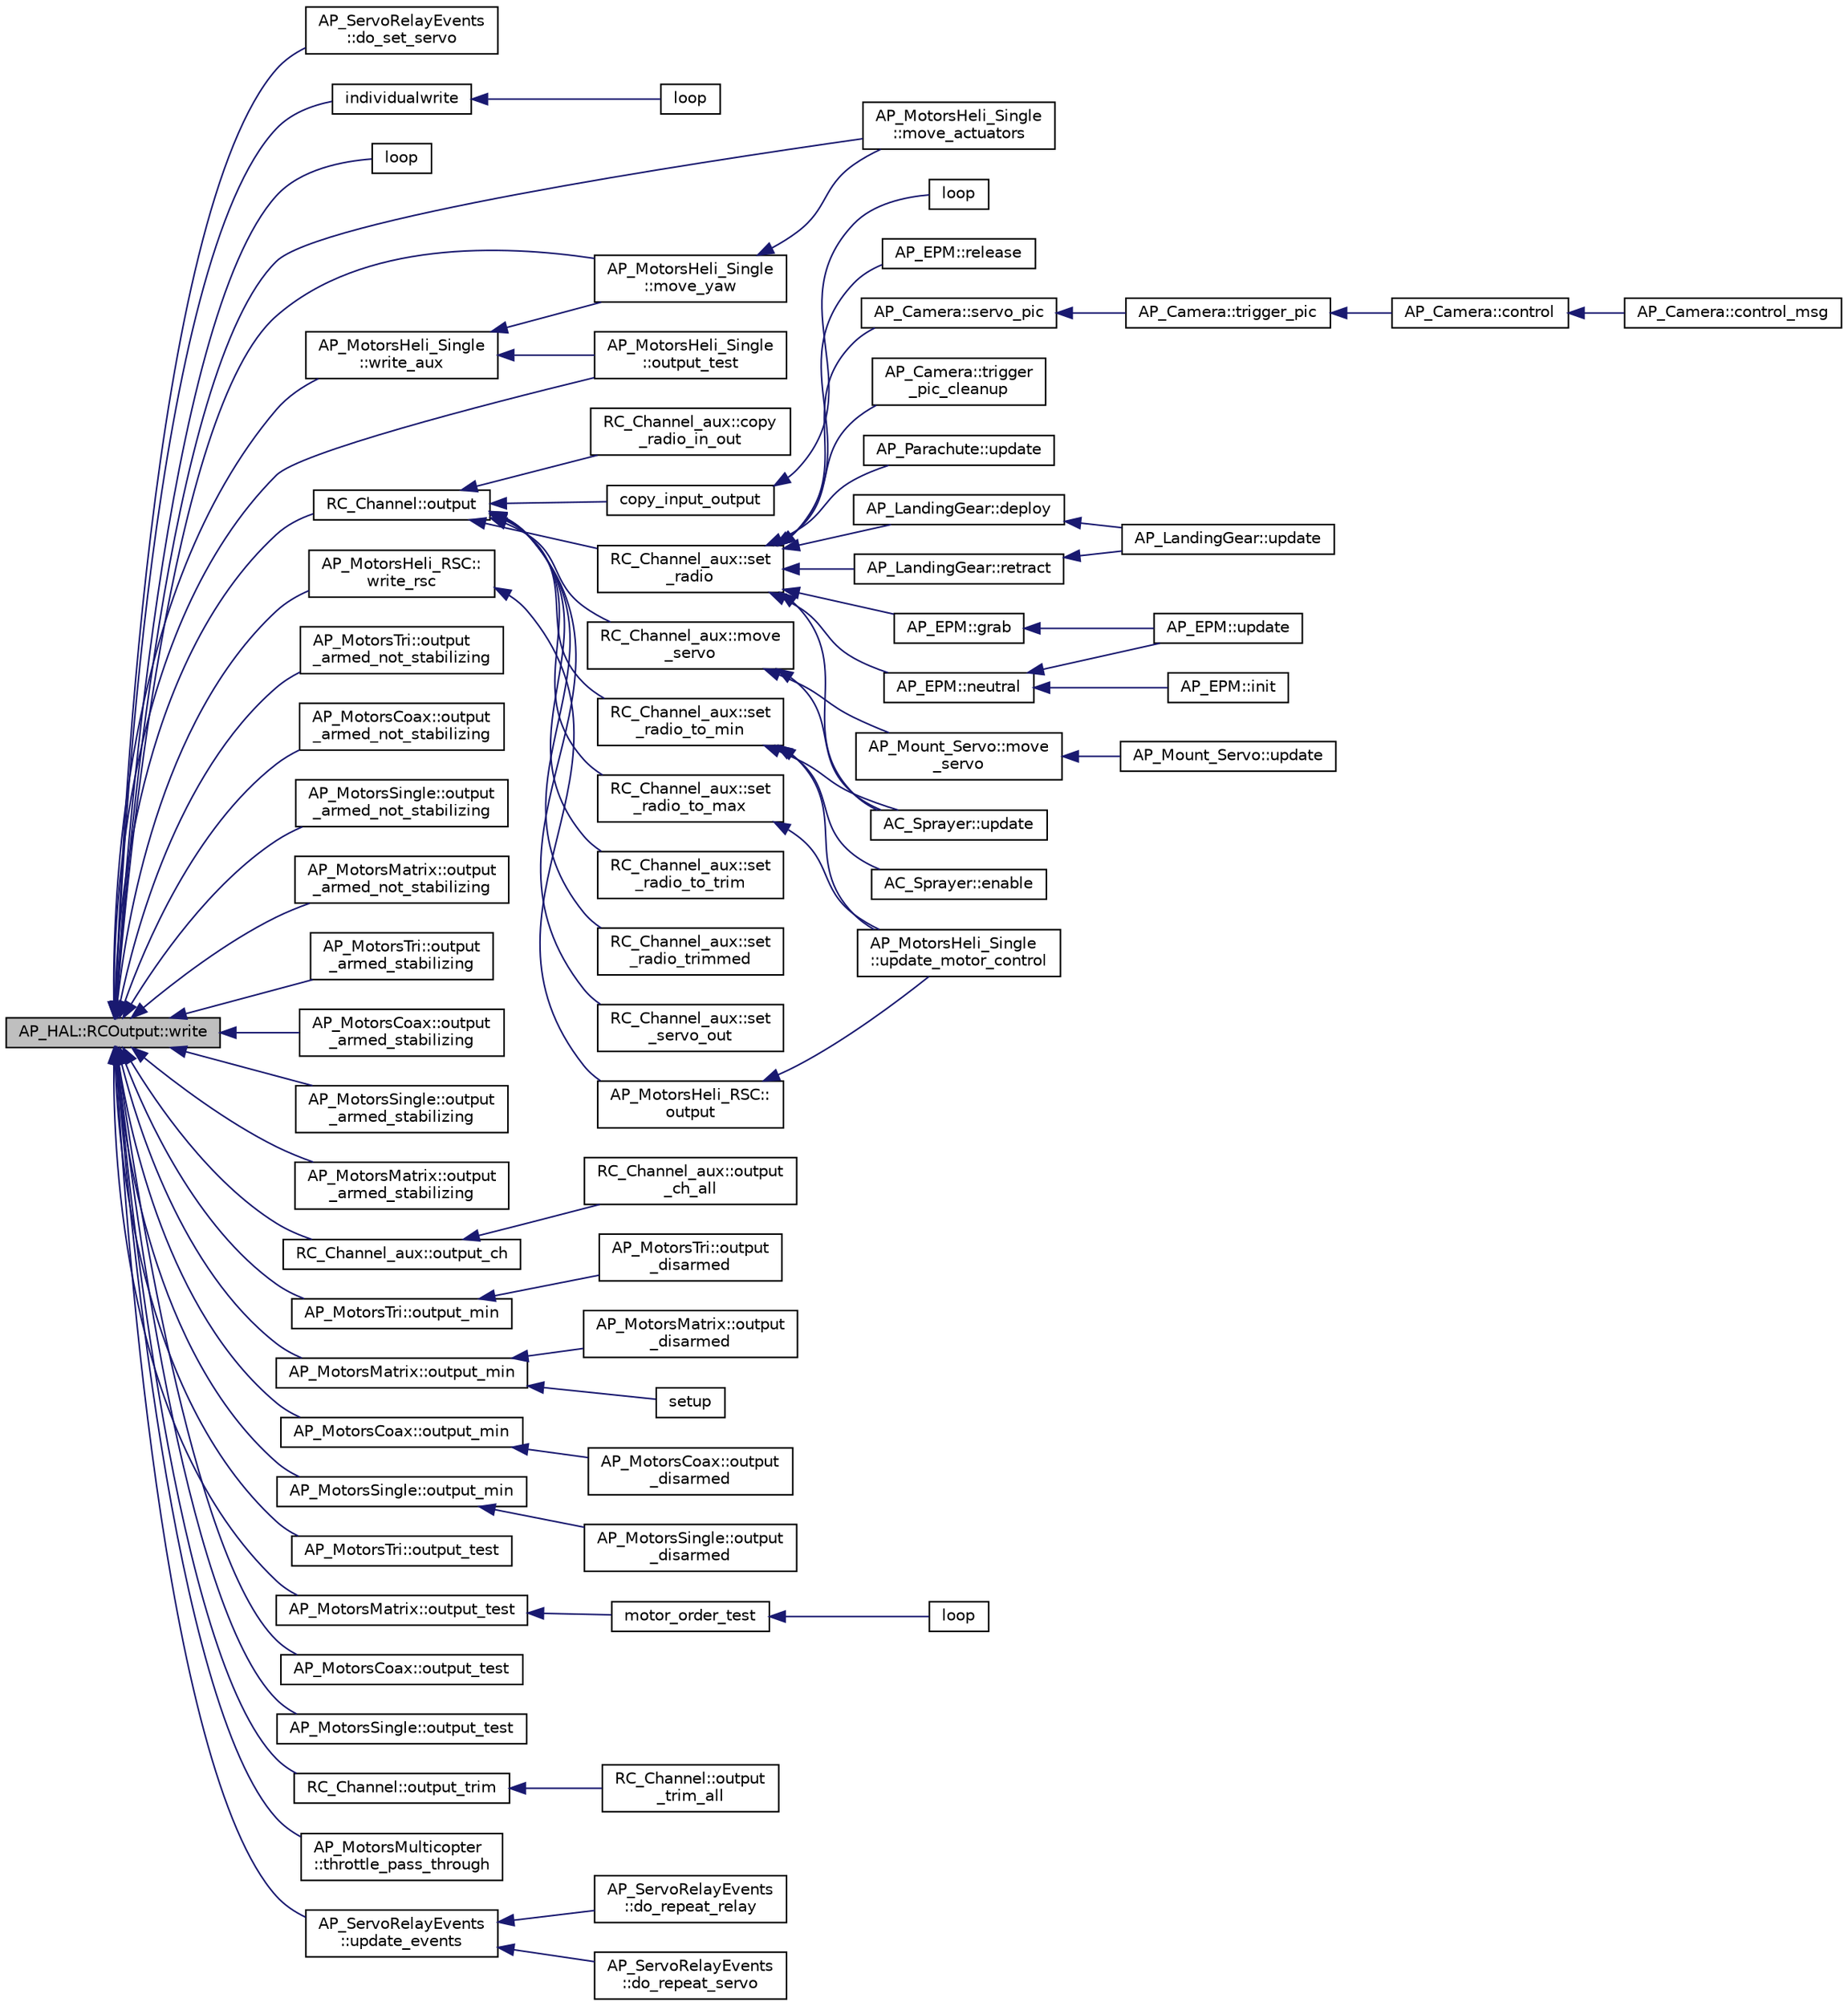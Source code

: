digraph "AP_HAL::RCOutput::write"
{
 // INTERACTIVE_SVG=YES
  edge [fontname="Helvetica",fontsize="10",labelfontname="Helvetica",labelfontsize="10"];
  node [fontname="Helvetica",fontsize="10",shape=record];
  rankdir="LR";
  Node1 [label="AP_HAL::RCOutput::write",height=0.2,width=0.4,color="black", fillcolor="grey75", style="filled", fontcolor="black"];
  Node1 -> Node2 [dir="back",color="midnightblue",fontsize="10",style="solid",fontname="Helvetica"];
  Node2 [label="AP_ServoRelayEvents\l::do_set_servo",height=0.2,width=0.4,color="black", fillcolor="white", style="filled",URL="$classAP__ServoRelayEvents.html#a63d023c477bc71945a612d35c2242950"];
  Node1 -> Node3 [dir="back",color="midnightblue",fontsize="10",style="solid",fontname="Helvetica"];
  Node3 [label="individualwrite",height=0.2,width=0.4,color="black", fillcolor="white", style="filled",URL="$RCPassthroughTest_8cpp.html#a2481c363da45c620417e31f03cbf0b8d"];
  Node3 -> Node4 [dir="back",color="midnightblue",fontsize="10",style="solid",fontname="Helvetica"];
  Node4 [label="loop",height=0.2,width=0.4,color="black", fillcolor="white", style="filled",URL="$RCPassthroughTest_8cpp.html#a0b33edabd7f1c4e4a0bf32c67269be2f"];
  Node1 -> Node5 [dir="back",color="midnightblue",fontsize="10",style="solid",fontname="Helvetica"];
  Node5 [label="loop",height=0.2,width=0.4,color="black", fillcolor="white", style="filled",URL="$RCInputToRCOutput_8cpp.html#a0b33edabd7f1c4e4a0bf32c67269be2f"];
  Node1 -> Node6 [dir="back",color="midnightblue",fontsize="10",style="solid",fontname="Helvetica"];
  Node6 [label="AP_MotorsHeli_Single\l::move_actuators",height=0.2,width=0.4,color="black", fillcolor="white", style="filled",URL="$classAP__MotorsHeli__Single.html#a3a4a10608b35b90625b30a8f86aa6aa3"];
  Node1 -> Node7 [dir="back",color="midnightblue",fontsize="10",style="solid",fontname="Helvetica"];
  Node7 [label="AP_MotorsHeli_Single\l::move_yaw",height=0.2,width=0.4,color="black", fillcolor="white", style="filled",URL="$classAP__MotorsHeli__Single.html#a4cb7c26c9dbb690faeff139229302c9b"];
  Node7 -> Node6 [dir="back",color="midnightblue",fontsize="10",style="solid",fontname="Helvetica"];
  Node1 -> Node8 [dir="back",color="midnightblue",fontsize="10",style="solid",fontname="Helvetica"];
  Node8 [label="RC_Channel::output",height=0.2,width=0.4,color="black", fillcolor="white", style="filled",URL="$classRC__Channel.html#aabaff8233192d5f2a20e2207914ca3e3"];
  Node8 -> Node9 [dir="back",color="midnightblue",fontsize="10",style="solid",fontname="Helvetica"];
  Node9 [label="copy_input_output",height=0.2,width=0.4,color="black", fillcolor="white", style="filled",URL="$examples_2RC__Channel_2RC__Channel_8cpp.html#a1bfc35afa72ec1dcc31b3dae2add3e8f"];
  Node9 -> Node10 [dir="back",color="midnightblue",fontsize="10",style="solid",fontname="Helvetica"];
  Node10 [label="loop",height=0.2,width=0.4,color="black", fillcolor="white", style="filled",URL="$examples_2RC__Channel_2RC__Channel_8cpp.html#afe461d27b9c48d5921c00d521181f12f"];
  Node8 -> Node11 [dir="back",color="midnightblue",fontsize="10",style="solid",fontname="Helvetica"];
  Node11 [label="RC_Channel_aux::copy\l_radio_in_out",height=0.2,width=0.4,color="black", fillcolor="white", style="filled",URL="$classRC__Channel__aux.html#ac83fb0c13a25e6f077d47b7feb77c7df"];
  Node8 -> Node12 [dir="back",color="midnightblue",fontsize="10",style="solid",fontname="Helvetica"];
  Node12 [label="RC_Channel_aux::move\l_servo",height=0.2,width=0.4,color="black", fillcolor="white", style="filled",URL="$classRC__Channel__aux.html#a39d6000a07de2819dd8888980f5b6773"];
  Node12 -> Node13 [dir="back",color="midnightblue",fontsize="10",style="solid",fontname="Helvetica"];
  Node13 [label="AP_Mount_Servo::move\l_servo",height=0.2,width=0.4,color="black", fillcolor="white", style="filled",URL="$classAP__Mount__Servo.html#aa03d61822081680668287a8519d658fd",tooltip="move_servo - moves servo with the given id to the specified angle. all angles are in degrees * 10 ..."];
  Node13 -> Node14 [dir="back",color="midnightblue",fontsize="10",style="solid",fontname="Helvetica"];
  Node14 [label="AP_Mount_Servo::update",height=0.2,width=0.4,color="black", fillcolor="white", style="filled",URL="$classAP__Mount__Servo.html#a8f4caa1ed68b0062d25e60c42b333995"];
  Node12 -> Node15 [dir="back",color="midnightblue",fontsize="10",style="solid",fontname="Helvetica"];
  Node15 [label="AC_Sprayer::update",height=0.2,width=0.4,color="black", fillcolor="white", style="filled",URL="$classAC__Sprayer.html#a332a61acb7bfa9b5055a1bf4095e5573",tooltip="update - adjusts servo positions based on speed and requested quantity "];
  Node8 -> Node16 [dir="back",color="midnightblue",fontsize="10",style="solid",fontname="Helvetica"];
  Node16 [label="RC_Channel_aux::set\l_radio",height=0.2,width=0.4,color="black", fillcolor="white", style="filled",URL="$classRC__Channel__aux.html#a8fed980206f9aad4c5435c5193690be7"];
  Node16 -> Node17 [dir="back",color="midnightblue",fontsize="10",style="solid",fontname="Helvetica"];
  Node17 [label="AP_LandingGear::deploy",height=0.2,width=0.4,color="black", fillcolor="white", style="filled",URL="$classAP__LandingGear.html#acd2ea7f300d1985e26256acfd8796ef9",tooltip="deploy - deploy the landing gear "];
  Node17 -> Node18 [dir="back",color="midnightblue",fontsize="10",style="solid",fontname="Helvetica"];
  Node18 [label="AP_LandingGear::update",height=0.2,width=0.4,color="black", fillcolor="white", style="filled",URL="$classAP__LandingGear.html#a15bb52d03b5bf8208eeedfc0c4d99d4b",tooltip="update - should be called at 10hz "];
  Node16 -> Node19 [dir="back",color="midnightblue",fontsize="10",style="solid",fontname="Helvetica"];
  Node19 [label="AP_EPM::grab",height=0.2,width=0.4,color="black", fillcolor="white", style="filled",URL="$classAP__EPM.html#a01be3c7a9089329a69c7a24e3bcd03da"];
  Node19 -> Node20 [dir="back",color="midnightblue",fontsize="10",style="solid",fontname="Helvetica"];
  Node20 [label="AP_EPM::update",height=0.2,width=0.4,color="black", fillcolor="white", style="filled",URL="$classAP__EPM.html#a2546cd964a2695acfe0e6eb56aaf8718"];
  Node16 -> Node21 [dir="back",color="midnightblue",fontsize="10",style="solid",fontname="Helvetica"];
  Node21 [label="AP_EPM::neutral",height=0.2,width=0.4,color="black", fillcolor="white", style="filled",URL="$classAP__EPM.html#a5140495f72cd6c055330d747e5139885"];
  Node21 -> Node22 [dir="back",color="midnightblue",fontsize="10",style="solid",fontname="Helvetica"];
  Node22 [label="AP_EPM::init",height=0.2,width=0.4,color="black", fillcolor="white", style="filled",URL="$classAP__EPM.html#ac2fee512ac7fd8ab4da3b892be9c6dbf"];
  Node21 -> Node20 [dir="back",color="midnightblue",fontsize="10",style="solid",fontname="Helvetica"];
  Node16 -> Node23 [dir="back",color="midnightblue",fontsize="10",style="solid",fontname="Helvetica"];
  Node23 [label="AP_EPM::release",height=0.2,width=0.4,color="black", fillcolor="white", style="filled",URL="$classAP__EPM.html#a61ca34fceb6859d47320cae3d006fa57"];
  Node16 -> Node24 [dir="back",color="midnightblue",fontsize="10",style="solid",fontname="Helvetica"];
  Node24 [label="AP_LandingGear::retract",height=0.2,width=0.4,color="black", fillcolor="white", style="filled",URL="$classAP__LandingGear.html#aeb73d31d7a2bc9a0b5937d8971af3d5a",tooltip="retract - retract landing gear "];
  Node24 -> Node18 [dir="back",color="midnightblue",fontsize="10",style="solid",fontname="Helvetica"];
  Node16 -> Node25 [dir="back",color="midnightblue",fontsize="10",style="solid",fontname="Helvetica"];
  Node25 [label="AP_Camera::servo_pic",height=0.2,width=0.4,color="black", fillcolor="white", style="filled",URL="$classAP__Camera.html#a336a2fbee20b67e8af153e4bc21bd3fd",tooltip="Servo operated camera. "];
  Node25 -> Node26 [dir="back",color="midnightblue",fontsize="10",style="solid",fontname="Helvetica"];
  Node26 [label="AP_Camera::trigger_pic",height=0.2,width=0.4,color="black", fillcolor="white", style="filled",URL="$classAP__Camera.html#a74372e2b8e5d3cd3b464f2ef417cb0f6"];
  Node26 -> Node27 [dir="back",color="midnightblue",fontsize="10",style="solid",fontname="Helvetica"];
  Node27 [label="AP_Camera::control",height=0.2,width=0.4,color="black", fillcolor="white", style="filled",URL="$classAP__Camera.html#a7c7aa23d1a71db5345bb11899bbb8f31"];
  Node27 -> Node28 [dir="back",color="midnightblue",fontsize="10",style="solid",fontname="Helvetica"];
  Node28 [label="AP_Camera::control_msg",height=0.2,width=0.4,color="black", fillcolor="white", style="filled",URL="$classAP__Camera.html#a27664cf70d78d5af17d66a3d715048db",tooltip="decode deprecated MavLink message that controls camera. "];
  Node16 -> Node29 [dir="back",color="midnightblue",fontsize="10",style="solid",fontname="Helvetica"];
  Node29 [label="AP_Camera::trigger\l_pic_cleanup",height=0.2,width=0.4,color="black", fillcolor="white", style="filled",URL="$classAP__Camera.html#a3124ce12331fb79e0b68b7067d609be2"];
  Node16 -> Node30 [dir="back",color="midnightblue",fontsize="10",style="solid",fontname="Helvetica"];
  Node30 [label="AP_Parachute::update",height=0.2,width=0.4,color="black", fillcolor="white", style="filled",URL="$classAP__Parachute.html#a986da5e4faa8be2479c695317263a1cc",tooltip="update - shuts off the trigger should be called at about 10hz "];
  Node16 -> Node15 [dir="back",color="midnightblue",fontsize="10",style="solid",fontname="Helvetica"];
  Node8 -> Node31 [dir="back",color="midnightblue",fontsize="10",style="solid",fontname="Helvetica"];
  Node31 [label="RC_Channel_aux::set\l_radio_to_max",height=0.2,width=0.4,color="black", fillcolor="white", style="filled",URL="$classRC__Channel__aux.html#a6cac9ae8fd527f96a63ba3bf94373198"];
  Node31 -> Node32 [dir="back",color="midnightblue",fontsize="10",style="solid",fontname="Helvetica"];
  Node32 [label="AP_MotorsHeli_Single\l::update_motor_control",height=0.2,width=0.4,color="black", fillcolor="white", style="filled",URL="$classAP__MotorsHeli__Single.html#a76824773b21c7edcca08bb0b29579caa"];
  Node8 -> Node33 [dir="back",color="midnightblue",fontsize="10",style="solid",fontname="Helvetica"];
  Node33 [label="RC_Channel_aux::set\l_radio_to_min",height=0.2,width=0.4,color="black", fillcolor="white", style="filled",URL="$classRC__Channel__aux.html#abb9cf1bc1fc8f98e2c58391790778a15"];
  Node33 -> Node34 [dir="back",color="midnightblue",fontsize="10",style="solid",fontname="Helvetica"];
  Node34 [label="AC_Sprayer::enable",height=0.2,width=0.4,color="black", fillcolor="white", style="filled",URL="$classAC__Sprayer.html#a71a675a6a42fdf667bf3739a0390b8ce",tooltip="enable - allows sprayer to be enabled/disabled. Note: this does not update the eeprom saved value ..."];
  Node33 -> Node15 [dir="back",color="midnightblue",fontsize="10",style="solid",fontname="Helvetica"];
  Node33 -> Node32 [dir="back",color="midnightblue",fontsize="10",style="solid",fontname="Helvetica"];
  Node8 -> Node35 [dir="back",color="midnightblue",fontsize="10",style="solid",fontname="Helvetica"];
  Node35 [label="RC_Channel_aux::set\l_radio_to_trim",height=0.2,width=0.4,color="black", fillcolor="white", style="filled",URL="$classRC__Channel__aux.html#a569f0a2e58b3f8632b9a94fe8cf2b05a"];
  Node8 -> Node36 [dir="back",color="midnightblue",fontsize="10",style="solid",fontname="Helvetica"];
  Node36 [label="RC_Channel_aux::set\l_radio_trimmed",height=0.2,width=0.4,color="black", fillcolor="white", style="filled",URL="$classRC__Channel__aux.html#adb5c2a757543267d975cd7e91e6ddb25"];
  Node8 -> Node37 [dir="back",color="midnightblue",fontsize="10",style="solid",fontname="Helvetica"];
  Node37 [label="RC_Channel_aux::set\l_servo_out",height=0.2,width=0.4,color="black", fillcolor="white", style="filled",URL="$classRC__Channel__aux.html#a14dd3af6c4497c0fe638cb23e89a7f82"];
  Node1 -> Node38 [dir="back",color="midnightblue",fontsize="10",style="solid",fontname="Helvetica"];
  Node38 [label="AP_MotorsTri::output\l_armed_not_stabilizing",height=0.2,width=0.4,color="black", fillcolor="white", style="filled",URL="$classAP__MotorsTri.html#a5fb3552662e9242267eedd461d64fe4c"];
  Node1 -> Node39 [dir="back",color="midnightblue",fontsize="10",style="solid",fontname="Helvetica"];
  Node39 [label="AP_MotorsCoax::output\l_armed_not_stabilizing",height=0.2,width=0.4,color="black", fillcolor="white", style="filled",URL="$classAP__MotorsCoax.html#af0309d34188f4f427fd1197ea768f2ea"];
  Node1 -> Node40 [dir="back",color="midnightblue",fontsize="10",style="solid",fontname="Helvetica"];
  Node40 [label="AP_MotorsSingle::output\l_armed_not_stabilizing",height=0.2,width=0.4,color="black", fillcolor="white", style="filled",URL="$classAP__MotorsSingle.html#a407007cbe551ef339131c7b66a0e5955"];
  Node1 -> Node41 [dir="back",color="midnightblue",fontsize="10",style="solid",fontname="Helvetica"];
  Node41 [label="AP_MotorsMatrix::output\l_armed_not_stabilizing",height=0.2,width=0.4,color="black", fillcolor="white", style="filled",URL="$classAP__MotorsMatrix.html#a54ae23df7be61c1fdc80ffe831383f4b"];
  Node1 -> Node42 [dir="back",color="midnightblue",fontsize="10",style="solid",fontname="Helvetica"];
  Node42 [label="AP_MotorsTri::output\l_armed_stabilizing",height=0.2,width=0.4,color="black", fillcolor="white", style="filled",URL="$classAP__MotorsTri.html#adb1243ee8f1454434568fc5113fcfa83"];
  Node1 -> Node43 [dir="back",color="midnightblue",fontsize="10",style="solid",fontname="Helvetica"];
  Node43 [label="AP_MotorsCoax::output\l_armed_stabilizing",height=0.2,width=0.4,color="black", fillcolor="white", style="filled",URL="$classAP__MotorsCoax.html#a11539f6cae3db5ab262c2918c2ee6657"];
  Node1 -> Node44 [dir="back",color="midnightblue",fontsize="10",style="solid",fontname="Helvetica"];
  Node44 [label="AP_MotorsSingle::output\l_armed_stabilizing",height=0.2,width=0.4,color="black", fillcolor="white", style="filled",URL="$classAP__MotorsSingle.html#aa687f46ca430b67757cb2a76220cf0d5"];
  Node1 -> Node45 [dir="back",color="midnightblue",fontsize="10",style="solid",fontname="Helvetica"];
  Node45 [label="AP_MotorsMatrix::output\l_armed_stabilizing",height=0.2,width=0.4,color="black", fillcolor="white", style="filled",URL="$classAP__MotorsMatrix.html#a32cad7f12087bf7106fe70a8d40f7419"];
  Node1 -> Node46 [dir="back",color="midnightblue",fontsize="10",style="solid",fontname="Helvetica"];
  Node46 [label="RC_Channel_aux::output_ch",height=0.2,width=0.4,color="black", fillcolor="white", style="filled",URL="$classRC__Channel__aux.html#af2dae6377940773c8cb1157c63c5c64a",tooltip="map a function to a servo channel and output it "];
  Node46 -> Node47 [dir="back",color="midnightblue",fontsize="10",style="solid",fontname="Helvetica"];
  Node47 [label="RC_Channel_aux::output\l_ch_all",height=0.2,width=0.4,color="black", fillcolor="white", style="filled",URL="$classRC__Channel__aux.html#abfbad07c992cbc42ab94f6117b2f880d"];
  Node1 -> Node48 [dir="back",color="midnightblue",fontsize="10",style="solid",fontname="Helvetica"];
  Node48 [label="AP_MotorsTri::output_min",height=0.2,width=0.4,color="black", fillcolor="white", style="filled",URL="$classAP__MotorsTri.html#a7c6ff5da8360a816f5ae4a848cad6d5b"];
  Node48 -> Node49 [dir="back",color="midnightblue",fontsize="10",style="solid",fontname="Helvetica"];
  Node49 [label="AP_MotorsTri::output\l_disarmed",height=0.2,width=0.4,color="black", fillcolor="white", style="filled",URL="$classAP__MotorsTri.html#ad33f8a61ed404b9546c020b9c2ebc48c"];
  Node1 -> Node50 [dir="back",color="midnightblue",fontsize="10",style="solid",fontname="Helvetica"];
  Node50 [label="AP_MotorsMatrix::output_min",height=0.2,width=0.4,color="black", fillcolor="white", style="filled",URL="$classAP__MotorsMatrix.html#aebed921664fa07786a4a6f1edbf7e6ef"];
  Node50 -> Node51 [dir="back",color="midnightblue",fontsize="10",style="solid",fontname="Helvetica"];
  Node51 [label="AP_MotorsMatrix::output\l_disarmed",height=0.2,width=0.4,color="black", fillcolor="white", style="filled",URL="$classAP__MotorsMatrix.html#a33d713bc864d2da9e6a8a5b9fb011bed"];
  Node50 -> Node52 [dir="back",color="midnightblue",fontsize="10",style="solid",fontname="Helvetica"];
  Node52 [label="setup",height=0.2,width=0.4,color="black", fillcolor="white", style="filled",URL="$AP__Motors__test_8cpp.html#a4fc01d736fe50cf5b977f755b675f11d"];
  Node1 -> Node53 [dir="back",color="midnightblue",fontsize="10",style="solid",fontname="Helvetica"];
  Node53 [label="AP_MotorsCoax::output_min",height=0.2,width=0.4,color="black", fillcolor="white", style="filled",URL="$classAP__MotorsCoax.html#a525809f8da5a9e34d7b400d4e2a097dd"];
  Node53 -> Node54 [dir="back",color="midnightblue",fontsize="10",style="solid",fontname="Helvetica"];
  Node54 [label="AP_MotorsCoax::output\l_disarmed",height=0.2,width=0.4,color="black", fillcolor="white", style="filled",URL="$classAP__MotorsCoax.html#a61256c0e68de790990f6e1ccc6aa8ad5"];
  Node1 -> Node55 [dir="back",color="midnightblue",fontsize="10",style="solid",fontname="Helvetica"];
  Node55 [label="AP_MotorsSingle::output_min",height=0.2,width=0.4,color="black", fillcolor="white", style="filled",URL="$classAP__MotorsSingle.html#ae2f20841e0a3aeca9aa79505a4e85eef"];
  Node55 -> Node56 [dir="back",color="midnightblue",fontsize="10",style="solid",fontname="Helvetica"];
  Node56 [label="AP_MotorsSingle::output\l_disarmed",height=0.2,width=0.4,color="black", fillcolor="white", style="filled",URL="$classAP__MotorsSingle.html#a22ba89b218c95e9f47904d2d31d09514"];
  Node1 -> Node57 [dir="back",color="midnightblue",fontsize="10",style="solid",fontname="Helvetica"];
  Node57 [label="AP_MotorsTri::output_test",height=0.2,width=0.4,color="black", fillcolor="white", style="filled",URL="$classAP__MotorsTri.html#a89adfeb588f58acc6df141919373325a"];
  Node1 -> Node58 [dir="back",color="midnightblue",fontsize="10",style="solid",fontname="Helvetica"];
  Node58 [label="AP_MotorsMatrix::output_test",height=0.2,width=0.4,color="black", fillcolor="white", style="filled",URL="$classAP__MotorsMatrix.html#a39465beda648409a64e27ad97a776505"];
  Node58 -> Node59 [dir="back",color="midnightblue",fontsize="10",style="solid",fontname="Helvetica"];
  Node59 [label="motor_order_test",height=0.2,width=0.4,color="black", fillcolor="white", style="filled",URL="$AP__Motors__test_8cpp.html#a57a49546fb6c5b2c9b423caa333e82b1"];
  Node59 -> Node60 [dir="back",color="midnightblue",fontsize="10",style="solid",fontname="Helvetica"];
  Node60 [label="loop",height=0.2,width=0.4,color="black", fillcolor="white", style="filled",URL="$AP__Motors__test_8cpp.html#afe461d27b9c48d5921c00d521181f12f"];
  Node1 -> Node61 [dir="back",color="midnightblue",fontsize="10",style="solid",fontname="Helvetica"];
  Node61 [label="AP_MotorsCoax::output_test",height=0.2,width=0.4,color="black", fillcolor="white", style="filled",URL="$classAP__MotorsCoax.html#aeaee5d0394bb74fff39315ef79bde4d0"];
  Node1 -> Node62 [dir="back",color="midnightblue",fontsize="10",style="solid",fontname="Helvetica"];
  Node62 [label="AP_MotorsSingle::output_test",height=0.2,width=0.4,color="black", fillcolor="white", style="filled",URL="$classAP__MotorsSingle.html#a64dd226b358a86dfaba846a9c026560f"];
  Node1 -> Node63 [dir="back",color="midnightblue",fontsize="10",style="solid",fontname="Helvetica"];
  Node63 [label="AP_MotorsHeli_Single\l::output_test",height=0.2,width=0.4,color="black", fillcolor="white", style="filled",URL="$classAP__MotorsHeli__Single.html#a7783bd0ecc761abebbeec3e920b3aab4"];
  Node1 -> Node64 [dir="back",color="midnightblue",fontsize="10",style="solid",fontname="Helvetica"];
  Node64 [label="RC_Channel::output_trim",height=0.2,width=0.4,color="black", fillcolor="white", style="filled",URL="$classRC__Channel.html#a60cd8e2c5d564d36cd844dc57b6a650d"];
  Node64 -> Node65 [dir="back",color="midnightblue",fontsize="10",style="solid",fontname="Helvetica"];
  Node65 [label="RC_Channel::output\l_trim_all",height=0.2,width=0.4,color="black", fillcolor="white", style="filled",URL="$classRC__Channel.html#ad94e21220da17785c00f809e5a46c99b"];
  Node1 -> Node66 [dir="back",color="midnightblue",fontsize="10",style="solid",fontname="Helvetica"];
  Node66 [label="AP_MotorsMulticopter\l::throttle_pass_through",height=0.2,width=0.4,color="black", fillcolor="white", style="filled",URL="$classAP__MotorsMulticopter.html#ae231e865d020337be53897537555c4e8"];
  Node1 -> Node67 [dir="back",color="midnightblue",fontsize="10",style="solid",fontname="Helvetica"];
  Node67 [label="AP_ServoRelayEvents\l::update_events",height=0.2,width=0.4,color="black", fillcolor="white", style="filled",URL="$classAP__ServoRelayEvents.html#abae99d08dbec323313058baebc468f0e"];
  Node67 -> Node68 [dir="back",color="midnightblue",fontsize="10",style="solid",fontname="Helvetica"];
  Node68 [label="AP_ServoRelayEvents\l::do_repeat_relay",height=0.2,width=0.4,color="black", fillcolor="white", style="filled",URL="$classAP__ServoRelayEvents.html#a7bc553c3358ab805cc1ff315ca60ff97"];
  Node67 -> Node69 [dir="back",color="midnightblue",fontsize="10",style="solid",fontname="Helvetica"];
  Node69 [label="AP_ServoRelayEvents\l::do_repeat_servo",height=0.2,width=0.4,color="black", fillcolor="white", style="filled",URL="$classAP__ServoRelayEvents.html#af3cde3623c5f0fa9368aa46eb85f916e"];
  Node1 -> Node70 [dir="back",color="midnightblue",fontsize="10",style="solid",fontname="Helvetica"];
  Node70 [label="AP_MotorsHeli_Single\l::write_aux",height=0.2,width=0.4,color="black", fillcolor="white", style="filled",URL="$classAP__MotorsHeli__Single.html#af7fbf5b097665649272071e84d57ded8"];
  Node70 -> Node7 [dir="back",color="midnightblue",fontsize="10",style="solid",fontname="Helvetica"];
  Node70 -> Node63 [dir="back",color="midnightblue",fontsize="10",style="solid",fontname="Helvetica"];
  Node1 -> Node71 [dir="back",color="midnightblue",fontsize="10",style="solid",fontname="Helvetica"];
  Node71 [label="AP_MotorsHeli_RSC::\lwrite_rsc",height=0.2,width=0.4,color="black", fillcolor="white", style="filled",URL="$classAP__MotorsHeli__RSC.html#a8eb187407313abf28a47fa93d2756cfd"];
  Node71 -> Node72 [dir="back",color="midnightblue",fontsize="10",style="solid",fontname="Helvetica"];
  Node72 [label="AP_MotorsHeli_RSC::\loutput",height=0.2,width=0.4,color="black", fillcolor="white", style="filled",URL="$classAP__MotorsHeli__RSC.html#ab23a1aebfd83a9e76acf076a2f15841b"];
  Node72 -> Node32 [dir="back",color="midnightblue",fontsize="10",style="solid",fontname="Helvetica"];
}
